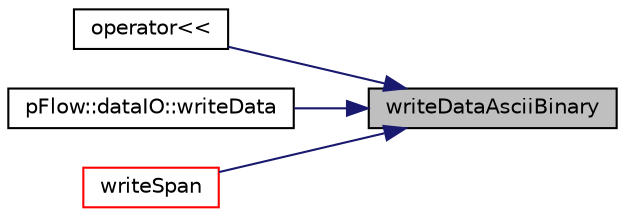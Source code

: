 digraph "writeDataAsciiBinary"
{
 // LATEX_PDF_SIZE
  edge [fontname="Helvetica",fontsize="10",labelfontname="Helvetica",labelfontsize="10"];
  node [fontname="Helvetica",fontsize="10",shape=record];
  rankdir="RL";
  Node1 [label="writeDataAsciiBinary",height=0.2,width=0.4,color="black", fillcolor="grey75", style="filled", fontcolor="black",tooltip=" "];
  Node1 -> Node2 [dir="back",color="midnightblue",fontsize="10",style="solid",fontname="Helvetica"];
  Node2 [label="operator\<\<",height=0.2,width=0.4,color="black", fillcolor="white", style="filled",URL="$namespacepFlow.html#a8dc96bbd2fd3e801ed80736c708aa831",tooltip=" "];
  Node1 -> Node3 [dir="back",color="midnightblue",fontsize="10",style="solid",fontname="Helvetica"];
  Node3 [label="pFlow::dataIO::writeData",height=0.2,width=0.4,color="black", fillcolor="white", style="filled",URL="$classpFlow_1_1dataIO.html#a2e2009120c17aa26b858ab3008338a74",tooltip="Write data to the end of file from all processors."];
  Node1 -> Node4 [dir="back",color="midnightblue",fontsize="10",style="solid",fontname="Helvetica"];
  Node4 [label="writeSpan",height=0.2,width=0.4,color="red", fillcolor="white", style="filled",URL="$namespacepFlow.html#a85b736295e5e19fa9a2419222493ce1b",tooltip=" "];
}
